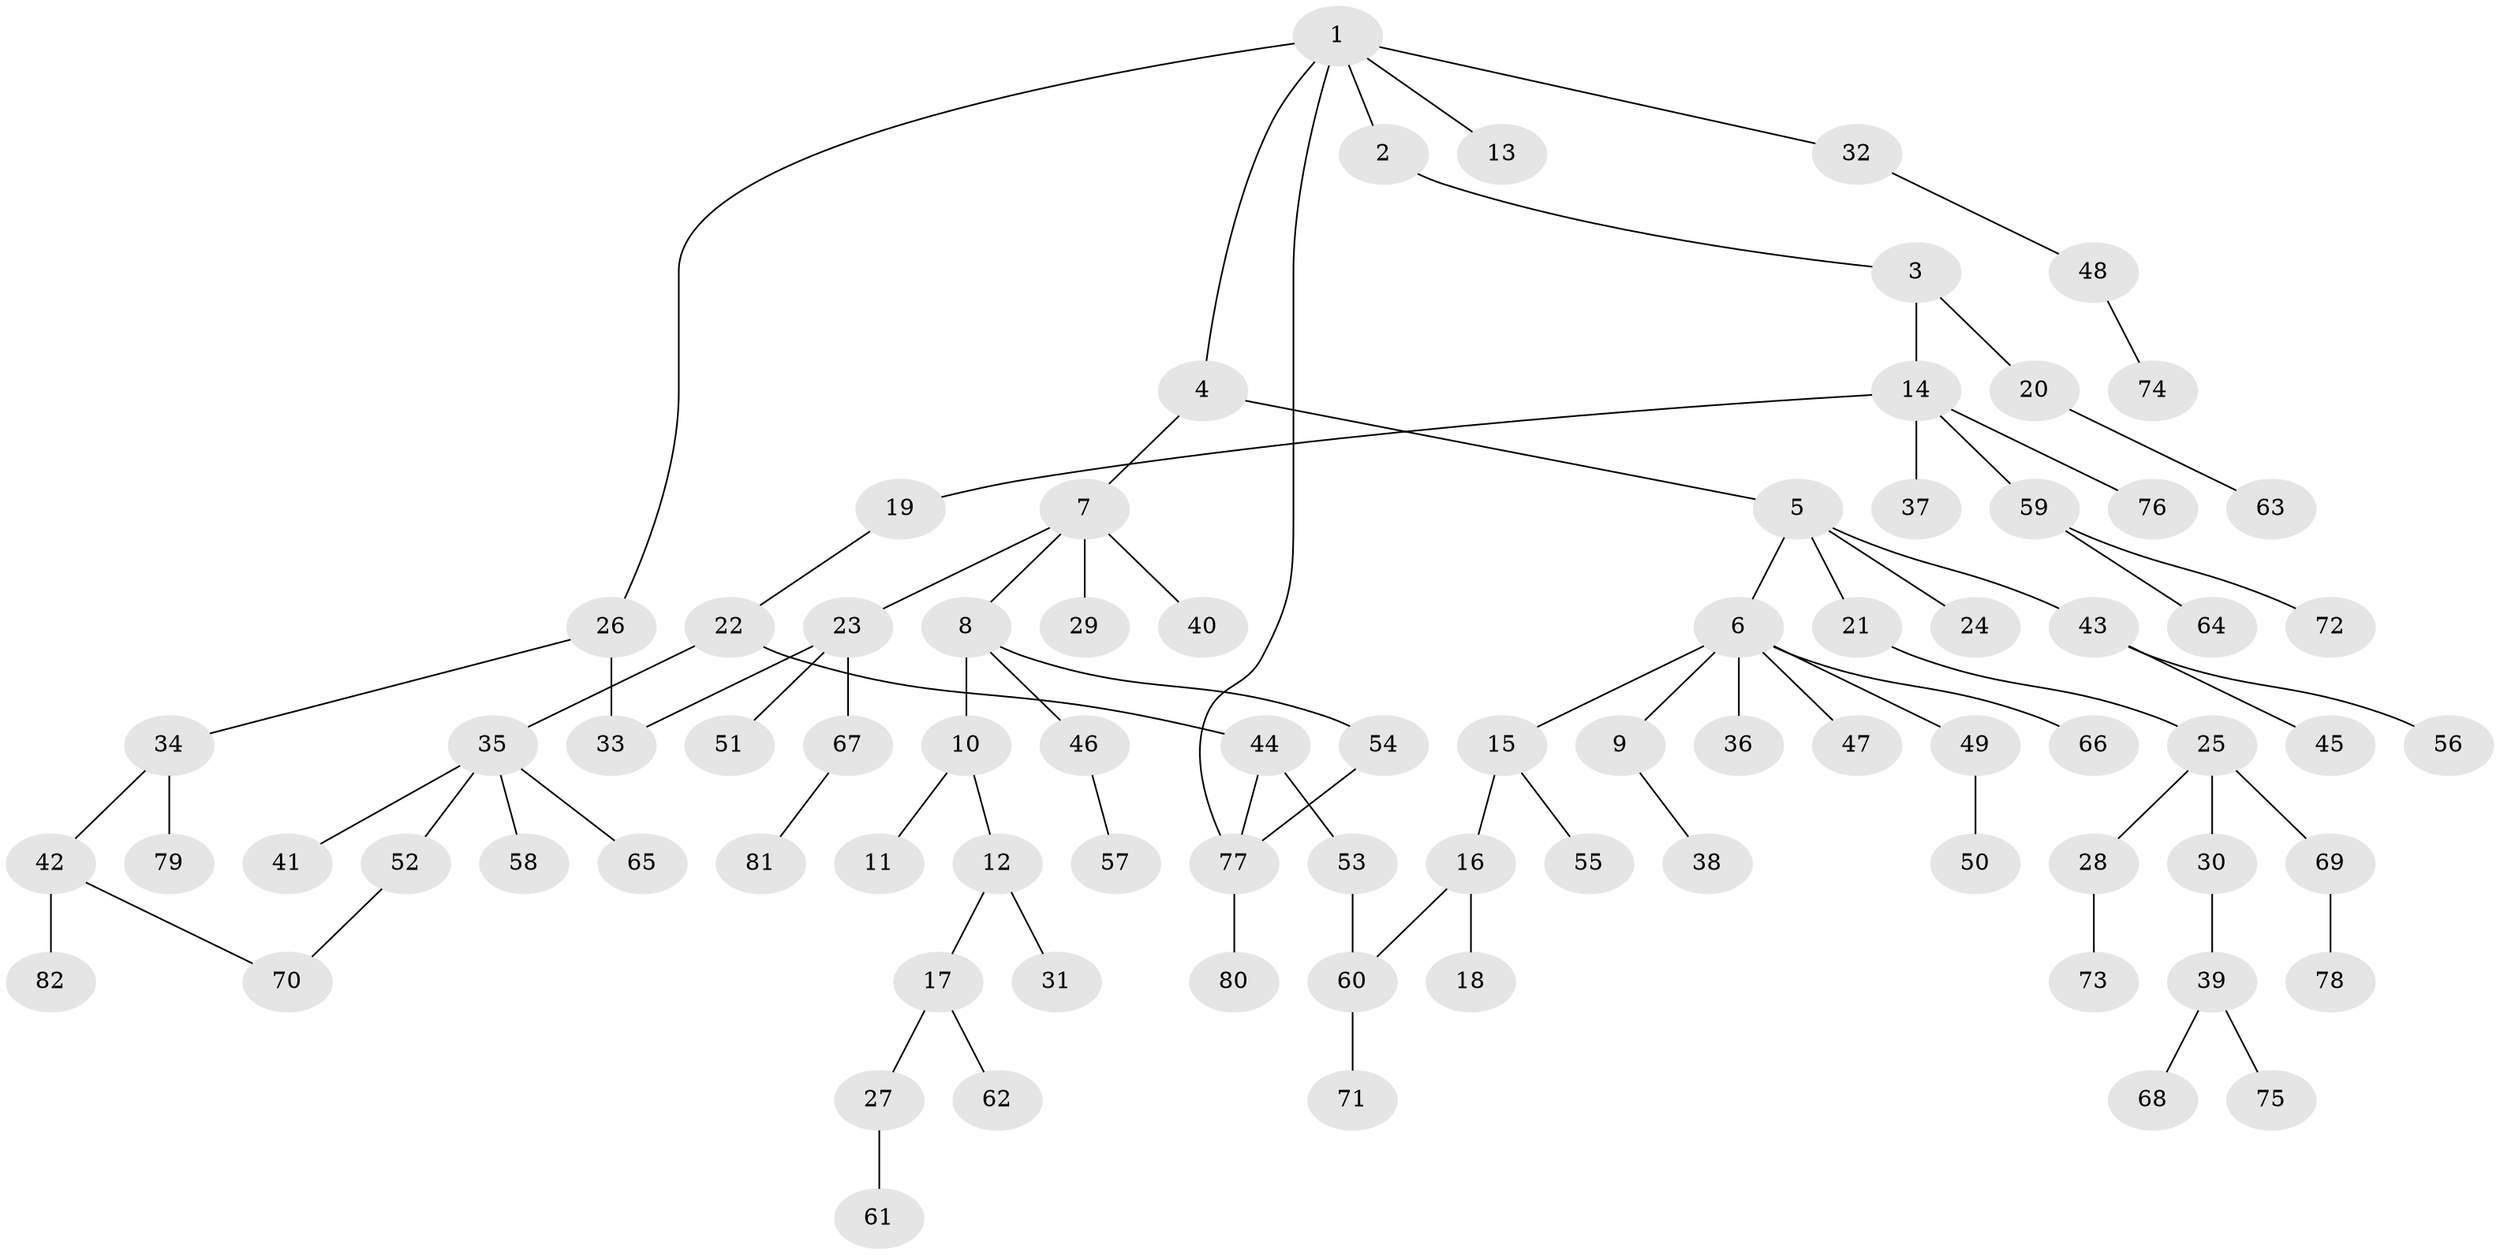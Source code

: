 // coarse degree distribution, {6: 0.017543859649122806, 3: 0.15789473684210525, 10: 0.017543859649122806, 5: 0.07017543859649122, 2: 0.19298245614035087, 4: 0.03508771929824561, 1: 0.5087719298245614}
// Generated by graph-tools (version 1.1) at 2025/16/03/04/25 18:16:57]
// undirected, 82 vertices, 86 edges
graph export_dot {
graph [start="1"]
  node [color=gray90,style=filled];
  1;
  2;
  3;
  4;
  5;
  6;
  7;
  8;
  9;
  10;
  11;
  12;
  13;
  14;
  15;
  16;
  17;
  18;
  19;
  20;
  21;
  22;
  23;
  24;
  25;
  26;
  27;
  28;
  29;
  30;
  31;
  32;
  33;
  34;
  35;
  36;
  37;
  38;
  39;
  40;
  41;
  42;
  43;
  44;
  45;
  46;
  47;
  48;
  49;
  50;
  51;
  52;
  53;
  54;
  55;
  56;
  57;
  58;
  59;
  60;
  61;
  62;
  63;
  64;
  65;
  66;
  67;
  68;
  69;
  70;
  71;
  72;
  73;
  74;
  75;
  76;
  77;
  78;
  79;
  80;
  81;
  82;
  1 -- 2;
  1 -- 4;
  1 -- 13;
  1 -- 26;
  1 -- 32;
  1 -- 77;
  2 -- 3;
  3 -- 14;
  3 -- 20;
  4 -- 5;
  4 -- 7;
  5 -- 6;
  5 -- 21;
  5 -- 24;
  5 -- 43;
  6 -- 9;
  6 -- 15;
  6 -- 36;
  6 -- 47;
  6 -- 49;
  6 -- 66;
  7 -- 8;
  7 -- 23;
  7 -- 29;
  7 -- 40;
  8 -- 10;
  8 -- 46;
  8 -- 54;
  9 -- 38;
  10 -- 11;
  10 -- 12;
  12 -- 17;
  12 -- 31;
  14 -- 19;
  14 -- 37;
  14 -- 59;
  14 -- 76;
  15 -- 16;
  15 -- 55;
  16 -- 18;
  16 -- 60;
  17 -- 27;
  17 -- 62;
  19 -- 22;
  20 -- 63;
  21 -- 25;
  22 -- 35;
  22 -- 44;
  23 -- 33;
  23 -- 51;
  23 -- 67;
  25 -- 28;
  25 -- 30;
  25 -- 69;
  26 -- 34;
  26 -- 33;
  27 -- 61;
  28 -- 73;
  30 -- 39;
  32 -- 48;
  34 -- 42;
  34 -- 79;
  35 -- 41;
  35 -- 52;
  35 -- 58;
  35 -- 65;
  39 -- 68;
  39 -- 75;
  42 -- 70;
  42 -- 82;
  43 -- 45;
  43 -- 56;
  44 -- 53;
  44 -- 77;
  46 -- 57;
  48 -- 74;
  49 -- 50;
  52 -- 70;
  53 -- 60;
  54 -- 77;
  59 -- 64;
  59 -- 72;
  60 -- 71;
  67 -- 81;
  69 -- 78;
  77 -- 80;
}
